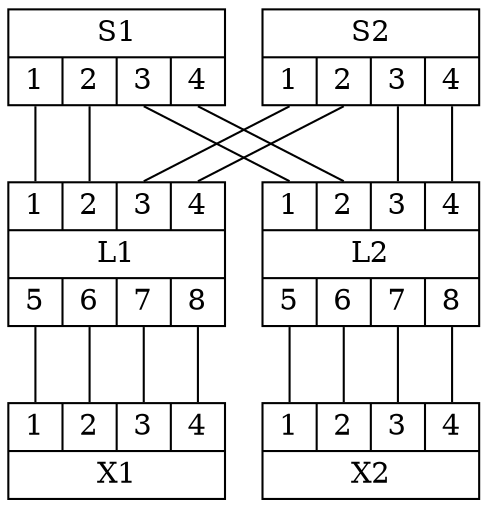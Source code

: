 graph G {
  graph [splines=false dpi=200];
  node [shape=record];

  S1 [mac="FF:FF:FF:00:00:10" label="{S1|{<1>1|<2>2|<3>3|<4>4}}"];
  S2 [mac="FF:FF:FF:00:00:20" label="{S2|{<1>1|<2>2|<3>3|<4>4}}"];

  L1 [mac="FF:FF:FF:00:10:FF" label="{{<1>1|<2>2|<3>3|<4>4}|L1|{<5>5|<6>6|<7>7|<8>8}}}"];
  L2 [mac="FF:FF:FF:00:20:FF" label="{{<1>1|<2>2|<3>3|<4>4}|L2|{<5>5|<6>6|<7>7|<8>8}}}"];

  X1 [mac="FF:FF:FF:10:FF:FF" label="{{<1>1|<2>2|<3>3|<4>4}|X1}"];
  X2 [mac="FF:FF:FF:20:FF:FF" label="{{<1>1|<2>2|<3>3|<4>4}|X2}"];
  

  S1:1:s -- L1:1:n;
  S1:2:s -- L1:2:n;
  S1:3:s -- L2:1:n;
  S1:4:s -- L2:2:n;

  S2:1:s -- L1:3:n;
  S2:2:s -- L1:4:n;
  S2:3:s -- L2:3:n;
  S2:4:s -- L2:4:n;
  
  L1:5:s -- X1:1:n;
  L1:6:s -- X1:2:n;
  L1:7:s -- X1:3:n;
  L1:8:s -- X1:4:n;
  
  L2:5:s -- X2:1:n;
  L2:6:s -- X2:2:n;
  L2:7:s -- X2:3:n;
  L2:8:s -- X2:4:n;
}

